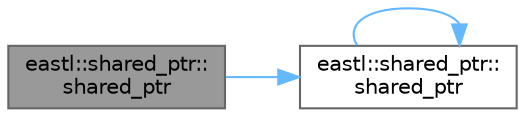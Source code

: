 digraph "eastl::shared_ptr::shared_ptr"
{
 // LATEX_PDF_SIZE
  bgcolor="transparent";
  edge [fontname=Helvetica,fontsize=10,labelfontname=Helvetica,labelfontsize=10];
  node [fontname=Helvetica,fontsize=10,shape=box,height=0.2,width=0.4];
  rankdir="LR";
  Node1 [id="Node000001",label="eastl::shared_ptr::\lshared_ptr",height=0.2,width=0.4,color="gray40", fillcolor="grey60", style="filled", fontcolor="black",tooltip=" "];
  Node1 -> Node2 [id="edge3_Node000001_Node000002",color="steelblue1",style="solid",tooltip=" "];
  Node2 [id="Node000002",label="eastl::shared_ptr::\lshared_ptr",height=0.2,width=0.4,color="grey40", fillcolor="white", style="filled",URL="$classeastl_1_1shared__ptr.html#ab2104fa6e839672da3c30400e8325e52",tooltip=" "];
  Node2 -> Node2 [id="edge4_Node000002_Node000002",color="steelblue1",style="solid",tooltip=" "];
}
